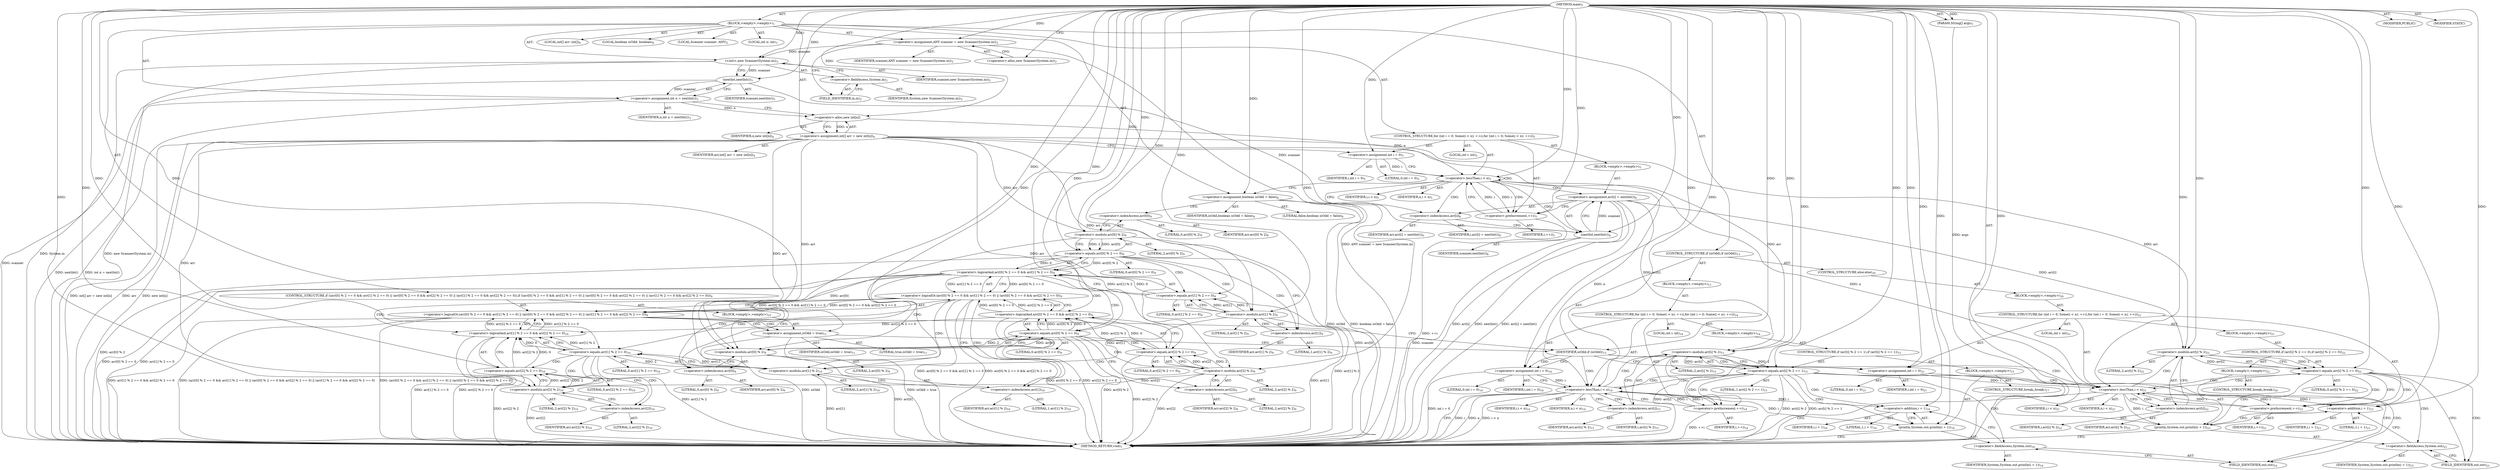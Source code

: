 digraph "main" {  
"19" [label = <(METHOD,main)<SUB>1</SUB>> ]
"20" [label = <(PARAM,String[] args)<SUB>1</SUB>> ]
"21" [label = <(BLOCK,&lt;empty&gt;,&lt;empty&gt;)<SUB>1</SUB>> ]
"4" [label = <(LOCAL,Scanner scanner: ANY)<SUB>2</SUB>> ]
"22" [label = <(&lt;operator&gt;.assignment,ANY scanner = new Scanner(System.in))<SUB>2</SUB>> ]
"23" [label = <(IDENTIFIER,scanner,ANY scanner = new Scanner(System.in))<SUB>2</SUB>> ]
"24" [label = <(&lt;operator&gt;.alloc,new Scanner(System.in))<SUB>2</SUB>> ]
"25" [label = <(&lt;init&gt;,new Scanner(System.in))<SUB>2</SUB>> ]
"3" [label = <(IDENTIFIER,scanner,new Scanner(System.in))<SUB>2</SUB>> ]
"26" [label = <(&lt;operator&gt;.fieldAccess,System.in)<SUB>2</SUB>> ]
"27" [label = <(IDENTIFIER,System,new Scanner(System.in))<SUB>2</SUB>> ]
"28" [label = <(FIELD_IDENTIFIER,in,in)<SUB>2</SUB>> ]
"29" [label = <(LOCAL,int n: int)<SUB>3</SUB>> ]
"30" [label = <(&lt;operator&gt;.assignment,int n = nextInt())<SUB>3</SUB>> ]
"31" [label = <(IDENTIFIER,n,int n = nextInt())<SUB>3</SUB>> ]
"32" [label = <(nextInt,nextInt())<SUB>3</SUB>> ]
"33" [label = <(IDENTIFIER,scanner,nextInt())<SUB>3</SUB>> ]
"34" [label = <(LOCAL,int[] arr: int[])<SUB>4</SUB>> ]
"35" [label = <(&lt;operator&gt;.assignment,int[] arr = new int[n])<SUB>4</SUB>> ]
"36" [label = <(IDENTIFIER,arr,int[] arr = new int[n])<SUB>4</SUB>> ]
"37" [label = <(&lt;operator&gt;.alloc,new int[n])> ]
"38" [label = <(IDENTIFIER,n,new int[n])<SUB>4</SUB>> ]
"39" [label = <(CONTROL_STRUCTURE,for (int i = 0; Some(i &lt; n); ++i),for (int i = 0; Some(i &lt; n); ++i))<SUB>5</SUB>> ]
"40" [label = <(LOCAL,int i: int)<SUB>5</SUB>> ]
"41" [label = <(&lt;operator&gt;.assignment,int i = 0)<SUB>5</SUB>> ]
"42" [label = <(IDENTIFIER,i,int i = 0)<SUB>5</SUB>> ]
"43" [label = <(LITERAL,0,int i = 0)<SUB>5</SUB>> ]
"44" [label = <(&lt;operator&gt;.lessThan,i &lt; n)<SUB>5</SUB>> ]
"45" [label = <(IDENTIFIER,i,i &lt; n)<SUB>5</SUB>> ]
"46" [label = <(IDENTIFIER,n,i &lt; n)<SUB>5</SUB>> ]
"47" [label = <(&lt;operator&gt;.preIncrement,++i)<SUB>5</SUB>> ]
"48" [label = <(IDENTIFIER,i,++i)<SUB>5</SUB>> ]
"49" [label = <(BLOCK,&lt;empty&gt;,&lt;empty&gt;)<SUB>5</SUB>> ]
"50" [label = <(&lt;operator&gt;.assignment,arr[i] = nextInt())<SUB>6</SUB>> ]
"51" [label = <(&lt;operator&gt;.indexAccess,arr[i])<SUB>6</SUB>> ]
"52" [label = <(IDENTIFIER,arr,arr[i] = nextInt())<SUB>6</SUB>> ]
"53" [label = <(IDENTIFIER,i,arr[i] = nextInt())<SUB>6</SUB>> ]
"54" [label = <(nextInt,nextInt())<SUB>6</SUB>> ]
"55" [label = <(IDENTIFIER,scanner,nextInt())<SUB>6</SUB>> ]
"56" [label = <(LOCAL,boolean isOdd: boolean)<SUB>8</SUB>> ]
"57" [label = <(&lt;operator&gt;.assignment,boolean isOdd = false)<SUB>8</SUB>> ]
"58" [label = <(IDENTIFIER,isOdd,boolean isOdd = false)<SUB>8</SUB>> ]
"59" [label = <(LITERAL,false,boolean isOdd = false)<SUB>8</SUB>> ]
"60" [label = <(CONTROL_STRUCTURE,if ((arr[0] % 2 == 0 &amp;&amp; arr[1] % 2 == 0) || (arr[0] % 2 == 0 &amp;&amp; arr[2] % 2 == 0) || (arr[1] % 2 == 0 &amp;&amp; arr[2] % 2 == 0)),if ((arr[0] % 2 == 0 &amp;&amp; arr[1] % 2 == 0) || (arr[0] % 2 == 0 &amp;&amp; arr[2] % 2 == 0) || (arr[1] % 2 == 0 &amp;&amp; arr[2] % 2 == 0)))<SUB>9</SUB>> ]
"61" [label = <(&lt;operator&gt;.logicalOr,(arr[0] % 2 == 0 &amp;&amp; arr[1] % 2 == 0) || (arr[0] % 2 == 0 &amp;&amp; arr[2] % 2 == 0) || (arr[1] % 2 == 0 &amp;&amp; arr[2] % 2 == 0))<SUB>9</SUB>> ]
"62" [label = <(&lt;operator&gt;.logicalOr,(arr[0] % 2 == 0 &amp;&amp; arr[1] % 2 == 0) || (arr[0] % 2 == 0 &amp;&amp; arr[2] % 2 == 0))<SUB>9</SUB>> ]
"63" [label = <(&lt;operator&gt;.logicalAnd,arr[0] % 2 == 0 &amp;&amp; arr[1] % 2 == 0)<SUB>9</SUB>> ]
"64" [label = <(&lt;operator&gt;.equals,arr[0] % 2 == 0)<SUB>9</SUB>> ]
"65" [label = <(&lt;operator&gt;.modulo,arr[0] % 2)<SUB>9</SUB>> ]
"66" [label = <(&lt;operator&gt;.indexAccess,arr[0])<SUB>9</SUB>> ]
"67" [label = <(IDENTIFIER,arr,arr[0] % 2)<SUB>9</SUB>> ]
"68" [label = <(LITERAL,0,arr[0] % 2)<SUB>9</SUB>> ]
"69" [label = <(LITERAL,2,arr[0] % 2)<SUB>9</SUB>> ]
"70" [label = <(LITERAL,0,arr[0] % 2 == 0)<SUB>9</SUB>> ]
"71" [label = <(&lt;operator&gt;.equals,arr[1] % 2 == 0)<SUB>9</SUB>> ]
"72" [label = <(&lt;operator&gt;.modulo,arr[1] % 2)<SUB>9</SUB>> ]
"73" [label = <(&lt;operator&gt;.indexAccess,arr[1])<SUB>9</SUB>> ]
"74" [label = <(IDENTIFIER,arr,arr[1] % 2)<SUB>9</SUB>> ]
"75" [label = <(LITERAL,1,arr[1] % 2)<SUB>9</SUB>> ]
"76" [label = <(LITERAL,2,arr[1] % 2)<SUB>9</SUB>> ]
"77" [label = <(LITERAL,0,arr[1] % 2 == 0)<SUB>9</SUB>> ]
"78" [label = <(&lt;operator&gt;.logicalAnd,arr[0] % 2 == 0 &amp;&amp; arr[2] % 2 == 0)<SUB>9</SUB>> ]
"79" [label = <(&lt;operator&gt;.equals,arr[0] % 2 == 0)<SUB>9</SUB>> ]
"80" [label = <(&lt;operator&gt;.modulo,arr[0] % 2)<SUB>9</SUB>> ]
"81" [label = <(&lt;operator&gt;.indexAccess,arr[0])<SUB>9</SUB>> ]
"82" [label = <(IDENTIFIER,arr,arr[0] % 2)<SUB>9</SUB>> ]
"83" [label = <(LITERAL,0,arr[0] % 2)<SUB>9</SUB>> ]
"84" [label = <(LITERAL,2,arr[0] % 2)<SUB>9</SUB>> ]
"85" [label = <(LITERAL,0,arr[0] % 2 == 0)<SUB>9</SUB>> ]
"86" [label = <(&lt;operator&gt;.equals,arr[2] % 2 == 0)<SUB>9</SUB>> ]
"87" [label = <(&lt;operator&gt;.modulo,arr[2] % 2)<SUB>9</SUB>> ]
"88" [label = <(&lt;operator&gt;.indexAccess,arr[2])<SUB>9</SUB>> ]
"89" [label = <(IDENTIFIER,arr,arr[2] % 2)<SUB>9</SUB>> ]
"90" [label = <(LITERAL,2,arr[2] % 2)<SUB>9</SUB>> ]
"91" [label = <(LITERAL,2,arr[2] % 2)<SUB>9</SUB>> ]
"92" [label = <(LITERAL,0,arr[2] % 2 == 0)<SUB>9</SUB>> ]
"93" [label = <(&lt;operator&gt;.logicalAnd,arr[1] % 2 == 0 &amp;&amp; arr[2] % 2 == 0)<SUB>10</SUB>> ]
"94" [label = <(&lt;operator&gt;.equals,arr[1] % 2 == 0)<SUB>10</SUB>> ]
"95" [label = <(&lt;operator&gt;.modulo,arr[1] % 2)<SUB>10</SUB>> ]
"96" [label = <(&lt;operator&gt;.indexAccess,arr[1])<SUB>10</SUB>> ]
"97" [label = <(IDENTIFIER,arr,arr[1] % 2)<SUB>10</SUB>> ]
"98" [label = <(LITERAL,1,arr[1] % 2)<SUB>10</SUB>> ]
"99" [label = <(LITERAL,2,arr[1] % 2)<SUB>10</SUB>> ]
"100" [label = <(LITERAL,0,arr[1] % 2 == 0)<SUB>10</SUB>> ]
"101" [label = <(&lt;operator&gt;.equals,arr[2] % 2 == 0)<SUB>10</SUB>> ]
"102" [label = <(&lt;operator&gt;.modulo,arr[2] % 2)<SUB>10</SUB>> ]
"103" [label = <(&lt;operator&gt;.indexAccess,arr[2])<SUB>10</SUB>> ]
"104" [label = <(IDENTIFIER,arr,arr[2] % 2)<SUB>10</SUB>> ]
"105" [label = <(LITERAL,2,arr[2] % 2)<SUB>10</SUB>> ]
"106" [label = <(LITERAL,2,arr[2] % 2)<SUB>10</SUB>> ]
"107" [label = <(LITERAL,0,arr[2] % 2 == 0)<SUB>10</SUB>> ]
"108" [label = <(BLOCK,&lt;empty&gt;,&lt;empty&gt;)<SUB>10</SUB>> ]
"109" [label = <(&lt;operator&gt;.assignment,isOdd = true)<SUB>11</SUB>> ]
"110" [label = <(IDENTIFIER,isOdd,isOdd = true)<SUB>11</SUB>> ]
"111" [label = <(LITERAL,true,isOdd = true)<SUB>11</SUB>> ]
"112" [label = <(CONTROL_STRUCTURE,if (isOdd),if (isOdd))<SUB>13</SUB>> ]
"113" [label = <(IDENTIFIER,isOdd,if (isOdd))<SUB>13</SUB>> ]
"114" [label = <(BLOCK,&lt;empty&gt;,&lt;empty&gt;)<SUB>13</SUB>> ]
"115" [label = <(CONTROL_STRUCTURE,for (int i = 0; Some(i &lt; n); ++i),for (int i = 0; Some(i &lt; n); ++i))<SUB>14</SUB>> ]
"116" [label = <(LOCAL,int i: int)<SUB>14</SUB>> ]
"117" [label = <(&lt;operator&gt;.assignment,int i = 0)<SUB>14</SUB>> ]
"118" [label = <(IDENTIFIER,i,int i = 0)<SUB>14</SUB>> ]
"119" [label = <(LITERAL,0,int i = 0)<SUB>14</SUB>> ]
"120" [label = <(&lt;operator&gt;.lessThan,i &lt; n)<SUB>14</SUB>> ]
"121" [label = <(IDENTIFIER,i,i &lt; n)<SUB>14</SUB>> ]
"122" [label = <(IDENTIFIER,n,i &lt; n)<SUB>14</SUB>> ]
"123" [label = <(&lt;operator&gt;.preIncrement,++i)<SUB>14</SUB>> ]
"124" [label = <(IDENTIFIER,i,++i)<SUB>14</SUB>> ]
"125" [label = <(BLOCK,&lt;empty&gt;,&lt;empty&gt;)<SUB>14</SUB>> ]
"126" [label = <(CONTROL_STRUCTURE,if (arr[i] % 2 == 1),if (arr[i] % 2 == 1))<SUB>15</SUB>> ]
"127" [label = <(&lt;operator&gt;.equals,arr[i] % 2 == 1)<SUB>15</SUB>> ]
"128" [label = <(&lt;operator&gt;.modulo,arr[i] % 2)<SUB>15</SUB>> ]
"129" [label = <(&lt;operator&gt;.indexAccess,arr[i])<SUB>15</SUB>> ]
"130" [label = <(IDENTIFIER,arr,arr[i] % 2)<SUB>15</SUB>> ]
"131" [label = <(IDENTIFIER,i,arr[i] % 2)<SUB>15</SUB>> ]
"132" [label = <(LITERAL,2,arr[i] % 2)<SUB>15</SUB>> ]
"133" [label = <(LITERAL,1,arr[i] % 2 == 1)<SUB>15</SUB>> ]
"134" [label = <(BLOCK,&lt;empty&gt;,&lt;empty&gt;)<SUB>15</SUB>> ]
"135" [label = <(println,System.out.println(i + 1))<SUB>16</SUB>> ]
"136" [label = <(&lt;operator&gt;.fieldAccess,System.out)<SUB>16</SUB>> ]
"137" [label = <(IDENTIFIER,System,System.out.println(i + 1))<SUB>16</SUB>> ]
"138" [label = <(FIELD_IDENTIFIER,out,out)<SUB>16</SUB>> ]
"139" [label = <(&lt;operator&gt;.addition,i + 1)<SUB>16</SUB>> ]
"140" [label = <(IDENTIFIER,i,i + 1)<SUB>16</SUB>> ]
"141" [label = <(LITERAL,1,i + 1)<SUB>16</SUB>> ]
"142" [label = <(CONTROL_STRUCTURE,break;,break;)<SUB>17</SUB>> ]
"143" [label = <(CONTROL_STRUCTURE,else,else)<SUB>20</SUB>> ]
"144" [label = <(BLOCK,&lt;empty&gt;,&lt;empty&gt;)<SUB>20</SUB>> ]
"145" [label = <(CONTROL_STRUCTURE,for (int i = 0; Some(i &lt; n); ++i),for (int i = 0; Some(i &lt; n); ++i))<SUB>21</SUB>> ]
"146" [label = <(LOCAL,int i: int)<SUB>21</SUB>> ]
"147" [label = <(&lt;operator&gt;.assignment,int i = 0)<SUB>21</SUB>> ]
"148" [label = <(IDENTIFIER,i,int i = 0)<SUB>21</SUB>> ]
"149" [label = <(LITERAL,0,int i = 0)<SUB>21</SUB>> ]
"150" [label = <(&lt;operator&gt;.lessThan,i &lt; n)<SUB>21</SUB>> ]
"151" [label = <(IDENTIFIER,i,i &lt; n)<SUB>21</SUB>> ]
"152" [label = <(IDENTIFIER,n,i &lt; n)<SUB>21</SUB>> ]
"153" [label = <(&lt;operator&gt;.preIncrement,++i)<SUB>21</SUB>> ]
"154" [label = <(IDENTIFIER,i,++i)<SUB>21</SUB>> ]
"155" [label = <(BLOCK,&lt;empty&gt;,&lt;empty&gt;)<SUB>21</SUB>> ]
"156" [label = <(CONTROL_STRUCTURE,if (arr[i] % 2 == 0),if (arr[i] % 2 == 0))<SUB>22</SUB>> ]
"157" [label = <(&lt;operator&gt;.equals,arr[i] % 2 == 0)<SUB>22</SUB>> ]
"158" [label = <(&lt;operator&gt;.modulo,arr[i] % 2)<SUB>22</SUB>> ]
"159" [label = <(&lt;operator&gt;.indexAccess,arr[i])<SUB>22</SUB>> ]
"160" [label = <(IDENTIFIER,arr,arr[i] % 2)<SUB>22</SUB>> ]
"161" [label = <(IDENTIFIER,i,arr[i] % 2)<SUB>22</SUB>> ]
"162" [label = <(LITERAL,2,arr[i] % 2)<SUB>22</SUB>> ]
"163" [label = <(LITERAL,0,arr[i] % 2 == 0)<SUB>22</SUB>> ]
"164" [label = <(BLOCK,&lt;empty&gt;,&lt;empty&gt;)<SUB>22</SUB>> ]
"165" [label = <(println,System.out.println(i + 1))<SUB>23</SUB>> ]
"166" [label = <(&lt;operator&gt;.fieldAccess,System.out)<SUB>23</SUB>> ]
"167" [label = <(IDENTIFIER,System,System.out.println(i + 1))<SUB>23</SUB>> ]
"168" [label = <(FIELD_IDENTIFIER,out,out)<SUB>23</SUB>> ]
"169" [label = <(&lt;operator&gt;.addition,i + 1)<SUB>23</SUB>> ]
"170" [label = <(IDENTIFIER,i,i + 1)<SUB>23</SUB>> ]
"171" [label = <(LITERAL,1,i + 1)<SUB>23</SUB>> ]
"172" [label = <(CONTROL_STRUCTURE,break;,break;)<SUB>24</SUB>> ]
"173" [label = <(MODIFIER,PUBLIC)> ]
"174" [label = <(MODIFIER,STATIC)> ]
"175" [label = <(METHOD_RETURN,void)<SUB>1</SUB>> ]
  "19" -> "20"  [ label = "AST: "] 
  "19" -> "21"  [ label = "AST: "] 
  "19" -> "173"  [ label = "AST: "] 
  "19" -> "174"  [ label = "AST: "] 
  "19" -> "175"  [ label = "AST: "] 
  "21" -> "4"  [ label = "AST: "] 
  "21" -> "22"  [ label = "AST: "] 
  "21" -> "25"  [ label = "AST: "] 
  "21" -> "29"  [ label = "AST: "] 
  "21" -> "30"  [ label = "AST: "] 
  "21" -> "34"  [ label = "AST: "] 
  "21" -> "35"  [ label = "AST: "] 
  "21" -> "39"  [ label = "AST: "] 
  "21" -> "56"  [ label = "AST: "] 
  "21" -> "57"  [ label = "AST: "] 
  "21" -> "60"  [ label = "AST: "] 
  "21" -> "112"  [ label = "AST: "] 
  "22" -> "23"  [ label = "AST: "] 
  "22" -> "24"  [ label = "AST: "] 
  "25" -> "3"  [ label = "AST: "] 
  "25" -> "26"  [ label = "AST: "] 
  "26" -> "27"  [ label = "AST: "] 
  "26" -> "28"  [ label = "AST: "] 
  "30" -> "31"  [ label = "AST: "] 
  "30" -> "32"  [ label = "AST: "] 
  "32" -> "33"  [ label = "AST: "] 
  "35" -> "36"  [ label = "AST: "] 
  "35" -> "37"  [ label = "AST: "] 
  "37" -> "38"  [ label = "AST: "] 
  "39" -> "40"  [ label = "AST: "] 
  "39" -> "41"  [ label = "AST: "] 
  "39" -> "44"  [ label = "AST: "] 
  "39" -> "47"  [ label = "AST: "] 
  "39" -> "49"  [ label = "AST: "] 
  "41" -> "42"  [ label = "AST: "] 
  "41" -> "43"  [ label = "AST: "] 
  "44" -> "45"  [ label = "AST: "] 
  "44" -> "46"  [ label = "AST: "] 
  "47" -> "48"  [ label = "AST: "] 
  "49" -> "50"  [ label = "AST: "] 
  "50" -> "51"  [ label = "AST: "] 
  "50" -> "54"  [ label = "AST: "] 
  "51" -> "52"  [ label = "AST: "] 
  "51" -> "53"  [ label = "AST: "] 
  "54" -> "55"  [ label = "AST: "] 
  "57" -> "58"  [ label = "AST: "] 
  "57" -> "59"  [ label = "AST: "] 
  "60" -> "61"  [ label = "AST: "] 
  "60" -> "108"  [ label = "AST: "] 
  "61" -> "62"  [ label = "AST: "] 
  "61" -> "93"  [ label = "AST: "] 
  "62" -> "63"  [ label = "AST: "] 
  "62" -> "78"  [ label = "AST: "] 
  "63" -> "64"  [ label = "AST: "] 
  "63" -> "71"  [ label = "AST: "] 
  "64" -> "65"  [ label = "AST: "] 
  "64" -> "70"  [ label = "AST: "] 
  "65" -> "66"  [ label = "AST: "] 
  "65" -> "69"  [ label = "AST: "] 
  "66" -> "67"  [ label = "AST: "] 
  "66" -> "68"  [ label = "AST: "] 
  "71" -> "72"  [ label = "AST: "] 
  "71" -> "77"  [ label = "AST: "] 
  "72" -> "73"  [ label = "AST: "] 
  "72" -> "76"  [ label = "AST: "] 
  "73" -> "74"  [ label = "AST: "] 
  "73" -> "75"  [ label = "AST: "] 
  "78" -> "79"  [ label = "AST: "] 
  "78" -> "86"  [ label = "AST: "] 
  "79" -> "80"  [ label = "AST: "] 
  "79" -> "85"  [ label = "AST: "] 
  "80" -> "81"  [ label = "AST: "] 
  "80" -> "84"  [ label = "AST: "] 
  "81" -> "82"  [ label = "AST: "] 
  "81" -> "83"  [ label = "AST: "] 
  "86" -> "87"  [ label = "AST: "] 
  "86" -> "92"  [ label = "AST: "] 
  "87" -> "88"  [ label = "AST: "] 
  "87" -> "91"  [ label = "AST: "] 
  "88" -> "89"  [ label = "AST: "] 
  "88" -> "90"  [ label = "AST: "] 
  "93" -> "94"  [ label = "AST: "] 
  "93" -> "101"  [ label = "AST: "] 
  "94" -> "95"  [ label = "AST: "] 
  "94" -> "100"  [ label = "AST: "] 
  "95" -> "96"  [ label = "AST: "] 
  "95" -> "99"  [ label = "AST: "] 
  "96" -> "97"  [ label = "AST: "] 
  "96" -> "98"  [ label = "AST: "] 
  "101" -> "102"  [ label = "AST: "] 
  "101" -> "107"  [ label = "AST: "] 
  "102" -> "103"  [ label = "AST: "] 
  "102" -> "106"  [ label = "AST: "] 
  "103" -> "104"  [ label = "AST: "] 
  "103" -> "105"  [ label = "AST: "] 
  "108" -> "109"  [ label = "AST: "] 
  "109" -> "110"  [ label = "AST: "] 
  "109" -> "111"  [ label = "AST: "] 
  "112" -> "113"  [ label = "AST: "] 
  "112" -> "114"  [ label = "AST: "] 
  "112" -> "143"  [ label = "AST: "] 
  "114" -> "115"  [ label = "AST: "] 
  "115" -> "116"  [ label = "AST: "] 
  "115" -> "117"  [ label = "AST: "] 
  "115" -> "120"  [ label = "AST: "] 
  "115" -> "123"  [ label = "AST: "] 
  "115" -> "125"  [ label = "AST: "] 
  "117" -> "118"  [ label = "AST: "] 
  "117" -> "119"  [ label = "AST: "] 
  "120" -> "121"  [ label = "AST: "] 
  "120" -> "122"  [ label = "AST: "] 
  "123" -> "124"  [ label = "AST: "] 
  "125" -> "126"  [ label = "AST: "] 
  "126" -> "127"  [ label = "AST: "] 
  "126" -> "134"  [ label = "AST: "] 
  "127" -> "128"  [ label = "AST: "] 
  "127" -> "133"  [ label = "AST: "] 
  "128" -> "129"  [ label = "AST: "] 
  "128" -> "132"  [ label = "AST: "] 
  "129" -> "130"  [ label = "AST: "] 
  "129" -> "131"  [ label = "AST: "] 
  "134" -> "135"  [ label = "AST: "] 
  "134" -> "142"  [ label = "AST: "] 
  "135" -> "136"  [ label = "AST: "] 
  "135" -> "139"  [ label = "AST: "] 
  "136" -> "137"  [ label = "AST: "] 
  "136" -> "138"  [ label = "AST: "] 
  "139" -> "140"  [ label = "AST: "] 
  "139" -> "141"  [ label = "AST: "] 
  "143" -> "144"  [ label = "AST: "] 
  "144" -> "145"  [ label = "AST: "] 
  "145" -> "146"  [ label = "AST: "] 
  "145" -> "147"  [ label = "AST: "] 
  "145" -> "150"  [ label = "AST: "] 
  "145" -> "153"  [ label = "AST: "] 
  "145" -> "155"  [ label = "AST: "] 
  "147" -> "148"  [ label = "AST: "] 
  "147" -> "149"  [ label = "AST: "] 
  "150" -> "151"  [ label = "AST: "] 
  "150" -> "152"  [ label = "AST: "] 
  "153" -> "154"  [ label = "AST: "] 
  "155" -> "156"  [ label = "AST: "] 
  "156" -> "157"  [ label = "AST: "] 
  "156" -> "164"  [ label = "AST: "] 
  "157" -> "158"  [ label = "AST: "] 
  "157" -> "163"  [ label = "AST: "] 
  "158" -> "159"  [ label = "AST: "] 
  "158" -> "162"  [ label = "AST: "] 
  "159" -> "160"  [ label = "AST: "] 
  "159" -> "161"  [ label = "AST: "] 
  "164" -> "165"  [ label = "AST: "] 
  "164" -> "172"  [ label = "AST: "] 
  "165" -> "166"  [ label = "AST: "] 
  "165" -> "169"  [ label = "AST: "] 
  "166" -> "167"  [ label = "AST: "] 
  "166" -> "168"  [ label = "AST: "] 
  "169" -> "170"  [ label = "AST: "] 
  "169" -> "171"  [ label = "AST: "] 
  "22" -> "28"  [ label = "CFG: "] 
  "25" -> "32"  [ label = "CFG: "] 
  "30" -> "37"  [ label = "CFG: "] 
  "35" -> "41"  [ label = "CFG: "] 
  "57" -> "66"  [ label = "CFG: "] 
  "24" -> "22"  [ label = "CFG: "] 
  "26" -> "25"  [ label = "CFG: "] 
  "32" -> "30"  [ label = "CFG: "] 
  "37" -> "35"  [ label = "CFG: "] 
  "41" -> "44"  [ label = "CFG: "] 
  "44" -> "51"  [ label = "CFG: "] 
  "44" -> "57"  [ label = "CFG: "] 
  "47" -> "44"  [ label = "CFG: "] 
  "61" -> "113"  [ label = "CFG: "] 
  "61" -> "109"  [ label = "CFG: "] 
  "113" -> "117"  [ label = "CFG: "] 
  "113" -> "147"  [ label = "CFG: "] 
  "28" -> "26"  [ label = "CFG: "] 
  "50" -> "47"  [ label = "CFG: "] 
  "62" -> "61"  [ label = "CFG: "] 
  "62" -> "96"  [ label = "CFG: "] 
  "93" -> "61"  [ label = "CFG: "] 
  "109" -> "113"  [ label = "CFG: "] 
  "51" -> "54"  [ label = "CFG: "] 
  "54" -> "50"  [ label = "CFG: "] 
  "63" -> "62"  [ label = "CFG: "] 
  "63" -> "81"  [ label = "CFG: "] 
  "78" -> "62"  [ label = "CFG: "] 
  "94" -> "93"  [ label = "CFG: "] 
  "94" -> "103"  [ label = "CFG: "] 
  "101" -> "93"  [ label = "CFG: "] 
  "117" -> "120"  [ label = "CFG: "] 
  "120" -> "175"  [ label = "CFG: "] 
  "120" -> "129"  [ label = "CFG: "] 
  "123" -> "120"  [ label = "CFG: "] 
  "64" -> "63"  [ label = "CFG: "] 
  "64" -> "73"  [ label = "CFG: "] 
  "71" -> "63"  [ label = "CFG: "] 
  "79" -> "78"  [ label = "CFG: "] 
  "79" -> "88"  [ label = "CFG: "] 
  "86" -> "78"  [ label = "CFG: "] 
  "95" -> "94"  [ label = "CFG: "] 
  "102" -> "101"  [ label = "CFG: "] 
  "147" -> "150"  [ label = "CFG: "] 
  "150" -> "175"  [ label = "CFG: "] 
  "150" -> "159"  [ label = "CFG: "] 
  "153" -> "150"  [ label = "CFG: "] 
  "65" -> "64"  [ label = "CFG: "] 
  "72" -> "71"  [ label = "CFG: "] 
  "80" -> "79"  [ label = "CFG: "] 
  "87" -> "86"  [ label = "CFG: "] 
  "96" -> "95"  [ label = "CFG: "] 
  "103" -> "102"  [ label = "CFG: "] 
  "127" -> "138"  [ label = "CFG: "] 
  "127" -> "123"  [ label = "CFG: "] 
  "66" -> "65"  [ label = "CFG: "] 
  "73" -> "72"  [ label = "CFG: "] 
  "81" -> "80"  [ label = "CFG: "] 
  "88" -> "87"  [ label = "CFG: "] 
  "128" -> "127"  [ label = "CFG: "] 
  "135" -> "175"  [ label = "CFG: "] 
  "157" -> "168"  [ label = "CFG: "] 
  "157" -> "153"  [ label = "CFG: "] 
  "129" -> "128"  [ label = "CFG: "] 
  "136" -> "139"  [ label = "CFG: "] 
  "139" -> "135"  [ label = "CFG: "] 
  "158" -> "157"  [ label = "CFG: "] 
  "165" -> "175"  [ label = "CFG: "] 
  "138" -> "136"  [ label = "CFG: "] 
  "159" -> "158"  [ label = "CFG: "] 
  "166" -> "169"  [ label = "CFG: "] 
  "169" -> "165"  [ label = "CFG: "] 
  "168" -> "166"  [ label = "CFG: "] 
  "19" -> "24"  [ label = "CFG: "] 
  "20" -> "175"  [ label = "DDG: args"] 
  "22" -> "175"  [ label = "DDG: ANY scanner = new Scanner(System.in)"] 
  "25" -> "175"  [ label = "DDG: System.in"] 
  "25" -> "175"  [ label = "DDG: new Scanner(System.in)"] 
  "32" -> "175"  [ label = "DDG: scanner"] 
  "30" -> "175"  [ label = "DDG: nextInt()"] 
  "30" -> "175"  [ label = "DDG: int n = nextInt()"] 
  "35" -> "175"  [ label = "DDG: arr"] 
  "35" -> "175"  [ label = "DDG: new int[n]"] 
  "35" -> "175"  [ label = "DDG: int[] arr = new int[n]"] 
  "57" -> "175"  [ label = "DDG: isOdd"] 
  "57" -> "175"  [ label = "DDG: boolean isOdd = false"] 
  "65" -> "175"  [ label = "DDG: arr[0]"] 
  "64" -> "175"  [ label = "DDG: arr[0] % 2"] 
  "63" -> "175"  [ label = "DDG: arr[0] % 2 == 0"] 
  "72" -> "175"  [ label = "DDG: arr[1]"] 
  "71" -> "175"  [ label = "DDG: arr[1] % 2"] 
  "63" -> "175"  [ label = "DDG: arr[1] % 2 == 0"] 
  "62" -> "175"  [ label = "DDG: arr[0] % 2 == 0 &amp;&amp; arr[1] % 2 == 0"] 
  "80" -> "175"  [ label = "DDG: arr[0]"] 
  "79" -> "175"  [ label = "DDG: arr[0] % 2"] 
  "78" -> "175"  [ label = "DDG: arr[0] % 2 == 0"] 
  "87" -> "175"  [ label = "DDG: arr[2]"] 
  "86" -> "175"  [ label = "DDG: arr[2] % 2"] 
  "78" -> "175"  [ label = "DDG: arr[2] % 2 == 0"] 
  "62" -> "175"  [ label = "DDG: arr[0] % 2 == 0 &amp;&amp; arr[2] % 2 == 0"] 
  "61" -> "175"  [ label = "DDG: (arr[0] % 2 == 0 &amp;&amp; arr[1] % 2 == 0) || (arr[0] % 2 == 0 &amp;&amp; arr[2] % 2 == 0)"] 
  "95" -> "175"  [ label = "DDG: arr[1]"] 
  "94" -> "175"  [ label = "DDG: arr[1] % 2"] 
  "93" -> "175"  [ label = "DDG: arr[1] % 2 == 0"] 
  "102" -> "175"  [ label = "DDG: arr[2]"] 
  "101" -> "175"  [ label = "DDG: arr[2] % 2"] 
  "93" -> "175"  [ label = "DDG: arr[2] % 2 == 0"] 
  "61" -> "175"  [ label = "DDG: arr[1] % 2 == 0 &amp;&amp; arr[2] % 2 == 0"] 
  "61" -> "175"  [ label = "DDG: (arr[0] % 2 == 0 &amp;&amp; arr[1] % 2 == 0) || (arr[0] % 2 == 0 &amp;&amp; arr[2] % 2 == 0) || (arr[1] % 2 == 0 &amp;&amp; arr[2] % 2 == 0)"] 
  "109" -> "175"  [ label = "DDG: isOdd"] 
  "109" -> "175"  [ label = "DDG: isOdd = true"] 
  "117" -> "175"  [ label = "DDG: int i = 0"] 
  "120" -> "175"  [ label = "DDG: i"] 
  "120" -> "175"  [ label = "DDG: n"] 
  "120" -> "175"  [ label = "DDG: i &lt; n"] 
  "128" -> "175"  [ label = "DDG: arr[i]"] 
  "127" -> "175"  [ label = "DDG: arr[i] % 2"] 
  "127" -> "175"  [ label = "DDG: arr[i] % 2 == 1"] 
  "123" -> "175"  [ label = "DDG: ++i"] 
  "50" -> "175"  [ label = "DDG: arr[i]"] 
  "54" -> "175"  [ label = "DDG: scanner"] 
  "50" -> "175"  [ label = "DDG: nextInt()"] 
  "50" -> "175"  [ label = "DDG: arr[i] = nextInt()"] 
  "47" -> "175"  [ label = "DDG: ++i"] 
  "19" -> "20"  [ label = "DDG: "] 
  "19" -> "22"  [ label = "DDG: "] 
  "32" -> "30"  [ label = "DDG: scanner"] 
  "37" -> "35"  [ label = "DDG: n"] 
  "19" -> "57"  [ label = "DDG: "] 
  "22" -> "25"  [ label = "DDG: scanner"] 
  "19" -> "25"  [ label = "DDG: "] 
  "19" -> "41"  [ label = "DDG: "] 
  "19" -> "113"  [ label = "DDG: "] 
  "25" -> "32"  [ label = "DDG: scanner"] 
  "19" -> "32"  [ label = "DDG: "] 
  "30" -> "37"  [ label = "DDG: n"] 
  "19" -> "37"  [ label = "DDG: "] 
  "41" -> "44"  [ label = "DDG: i"] 
  "47" -> "44"  [ label = "DDG: i"] 
  "19" -> "44"  [ label = "DDG: "] 
  "37" -> "44"  [ label = "DDG: n"] 
  "44" -> "47"  [ label = "DDG: i"] 
  "19" -> "47"  [ label = "DDG: "] 
  "54" -> "50"  [ label = "DDG: scanner"] 
  "62" -> "61"  [ label = "DDG: arr[0] % 2 == 0 &amp;&amp; arr[1] % 2 == 0"] 
  "62" -> "61"  [ label = "DDG: arr[0] % 2 == 0 &amp;&amp; arr[2] % 2 == 0"] 
  "93" -> "61"  [ label = "DDG: arr[1] % 2 == 0"] 
  "93" -> "61"  [ label = "DDG: arr[2] % 2 == 0"] 
  "19" -> "109"  [ label = "DDG: "] 
  "63" -> "62"  [ label = "DDG: arr[0] % 2 == 0"] 
  "63" -> "62"  [ label = "DDG: arr[1] % 2 == 0"] 
  "78" -> "62"  [ label = "DDG: arr[0] % 2 == 0"] 
  "78" -> "62"  [ label = "DDG: arr[2] % 2 == 0"] 
  "94" -> "93"  [ label = "DDG: arr[1] % 2"] 
  "94" -> "93"  [ label = "DDG: 0"] 
  "78" -> "93"  [ label = "DDG: arr[2] % 2 == 0"] 
  "101" -> "93"  [ label = "DDG: arr[2] % 2"] 
  "101" -> "93"  [ label = "DDG: 0"] 
  "19" -> "117"  [ label = "DDG: "] 
  "32" -> "54"  [ label = "DDG: scanner"] 
  "19" -> "54"  [ label = "DDG: "] 
  "64" -> "63"  [ label = "DDG: arr[0] % 2"] 
  "64" -> "63"  [ label = "DDG: 0"] 
  "71" -> "63"  [ label = "DDG: arr[1] % 2"] 
  "71" -> "63"  [ label = "DDG: 0"] 
  "79" -> "78"  [ label = "DDG: arr[0] % 2"] 
  "79" -> "78"  [ label = "DDG: 0"] 
  "86" -> "78"  [ label = "DDG: arr[2] % 2"] 
  "86" -> "78"  [ label = "DDG: 0"] 
  "95" -> "94"  [ label = "DDG: arr[1]"] 
  "95" -> "94"  [ label = "DDG: 2"] 
  "19" -> "94"  [ label = "DDG: "] 
  "102" -> "101"  [ label = "DDG: arr[2]"] 
  "102" -> "101"  [ label = "DDG: 2"] 
  "19" -> "101"  [ label = "DDG: "] 
  "117" -> "120"  [ label = "DDG: i"] 
  "123" -> "120"  [ label = "DDG: i"] 
  "19" -> "120"  [ label = "DDG: "] 
  "44" -> "120"  [ label = "DDG: n"] 
  "120" -> "123"  [ label = "DDG: i"] 
  "19" -> "123"  [ label = "DDG: "] 
  "19" -> "147"  [ label = "DDG: "] 
  "65" -> "64"  [ label = "DDG: arr[0]"] 
  "65" -> "64"  [ label = "DDG: 2"] 
  "19" -> "64"  [ label = "DDG: "] 
  "72" -> "71"  [ label = "DDG: arr[1]"] 
  "72" -> "71"  [ label = "DDG: 2"] 
  "19" -> "71"  [ label = "DDG: "] 
  "80" -> "79"  [ label = "DDG: arr[0]"] 
  "80" -> "79"  [ label = "DDG: 2"] 
  "19" -> "79"  [ label = "DDG: "] 
  "87" -> "86"  [ label = "DDG: arr[2]"] 
  "87" -> "86"  [ label = "DDG: 2"] 
  "19" -> "86"  [ label = "DDG: "] 
  "35" -> "95"  [ label = "DDG: arr"] 
  "72" -> "95"  [ label = "DDG: arr[1]"] 
  "19" -> "95"  [ label = "DDG: "] 
  "35" -> "102"  [ label = "DDG: arr"] 
  "87" -> "102"  [ label = "DDG: arr[2]"] 
  "19" -> "102"  [ label = "DDG: "] 
  "147" -> "150"  [ label = "DDG: i"] 
  "153" -> "150"  [ label = "DDG: i"] 
  "19" -> "150"  [ label = "DDG: "] 
  "44" -> "150"  [ label = "DDG: n"] 
  "150" -> "153"  [ label = "DDG: i"] 
  "19" -> "153"  [ label = "DDG: "] 
  "35" -> "65"  [ label = "DDG: arr"] 
  "19" -> "65"  [ label = "DDG: "] 
  "35" -> "72"  [ label = "DDG: arr"] 
  "19" -> "72"  [ label = "DDG: "] 
  "35" -> "80"  [ label = "DDG: arr"] 
  "65" -> "80"  [ label = "DDG: arr[0]"] 
  "19" -> "80"  [ label = "DDG: "] 
  "35" -> "87"  [ label = "DDG: arr"] 
  "19" -> "87"  [ label = "DDG: "] 
  "128" -> "127"  [ label = "DDG: arr[i]"] 
  "128" -> "127"  [ label = "DDG: 2"] 
  "19" -> "127"  [ label = "DDG: "] 
  "35" -> "128"  [ label = "DDG: arr"] 
  "50" -> "128"  [ label = "DDG: arr[i]"] 
  "19" -> "128"  [ label = "DDG: "] 
  "120" -> "135"  [ label = "DDG: i"] 
  "19" -> "135"  [ label = "DDG: "] 
  "158" -> "157"  [ label = "DDG: arr[i]"] 
  "158" -> "157"  [ label = "DDG: 2"] 
  "19" -> "157"  [ label = "DDG: "] 
  "120" -> "139"  [ label = "DDG: i"] 
  "19" -> "139"  [ label = "DDG: "] 
  "35" -> "158"  [ label = "DDG: arr"] 
  "50" -> "158"  [ label = "DDG: arr[i]"] 
  "19" -> "158"  [ label = "DDG: "] 
  "150" -> "165"  [ label = "DDG: i"] 
  "19" -> "165"  [ label = "DDG: "] 
  "150" -> "169"  [ label = "DDG: i"] 
  "19" -> "169"  [ label = "DDG: "] 
  "44" -> "51"  [ label = "CDG: "] 
  "44" -> "50"  [ label = "CDG: "] 
  "44" -> "44"  [ label = "CDG: "] 
  "44" -> "54"  [ label = "CDG: "] 
  "44" -> "47"  [ label = "CDG: "] 
  "61" -> "109"  [ label = "CDG: "] 
  "113" -> "120"  [ label = "CDG: "] 
  "113" -> "150"  [ label = "CDG: "] 
  "113" -> "147"  [ label = "CDG: "] 
  "113" -> "117"  [ label = "CDG: "] 
  "62" -> "94"  [ label = "CDG: "] 
  "62" -> "96"  [ label = "CDG: "] 
  "62" -> "95"  [ label = "CDG: "] 
  "62" -> "93"  [ label = "CDG: "] 
  "63" -> "81"  [ label = "CDG: "] 
  "63" -> "79"  [ label = "CDG: "] 
  "63" -> "80"  [ label = "CDG: "] 
  "63" -> "78"  [ label = "CDG: "] 
  "94" -> "102"  [ label = "CDG: "] 
  "94" -> "103"  [ label = "CDG: "] 
  "94" -> "101"  [ label = "CDG: "] 
  "120" -> "128"  [ label = "CDG: "] 
  "120" -> "129"  [ label = "CDG: "] 
  "120" -> "127"  [ label = "CDG: "] 
  "64" -> "73"  [ label = "CDG: "] 
  "64" -> "72"  [ label = "CDG: "] 
  "64" -> "71"  [ label = "CDG: "] 
  "79" -> "87"  [ label = "CDG: "] 
  "79" -> "88"  [ label = "CDG: "] 
  "79" -> "86"  [ label = "CDG: "] 
  "150" -> "158"  [ label = "CDG: "] 
  "150" -> "157"  [ label = "CDG: "] 
  "150" -> "159"  [ label = "CDG: "] 
  "127" -> "120"  [ label = "CDG: "] 
  "127" -> "136"  [ label = "CDG: "] 
  "127" -> "138"  [ label = "CDG: "] 
  "127" -> "139"  [ label = "CDG: "] 
  "127" -> "123"  [ label = "CDG: "] 
  "127" -> "135"  [ label = "CDG: "] 
  "157" -> "169"  [ label = "CDG: "] 
  "157" -> "150"  [ label = "CDG: "] 
  "157" -> "153"  [ label = "CDG: "] 
  "157" -> "168"  [ label = "CDG: "] 
  "157" -> "166"  [ label = "CDG: "] 
  "157" -> "165"  [ label = "CDG: "] 
}
